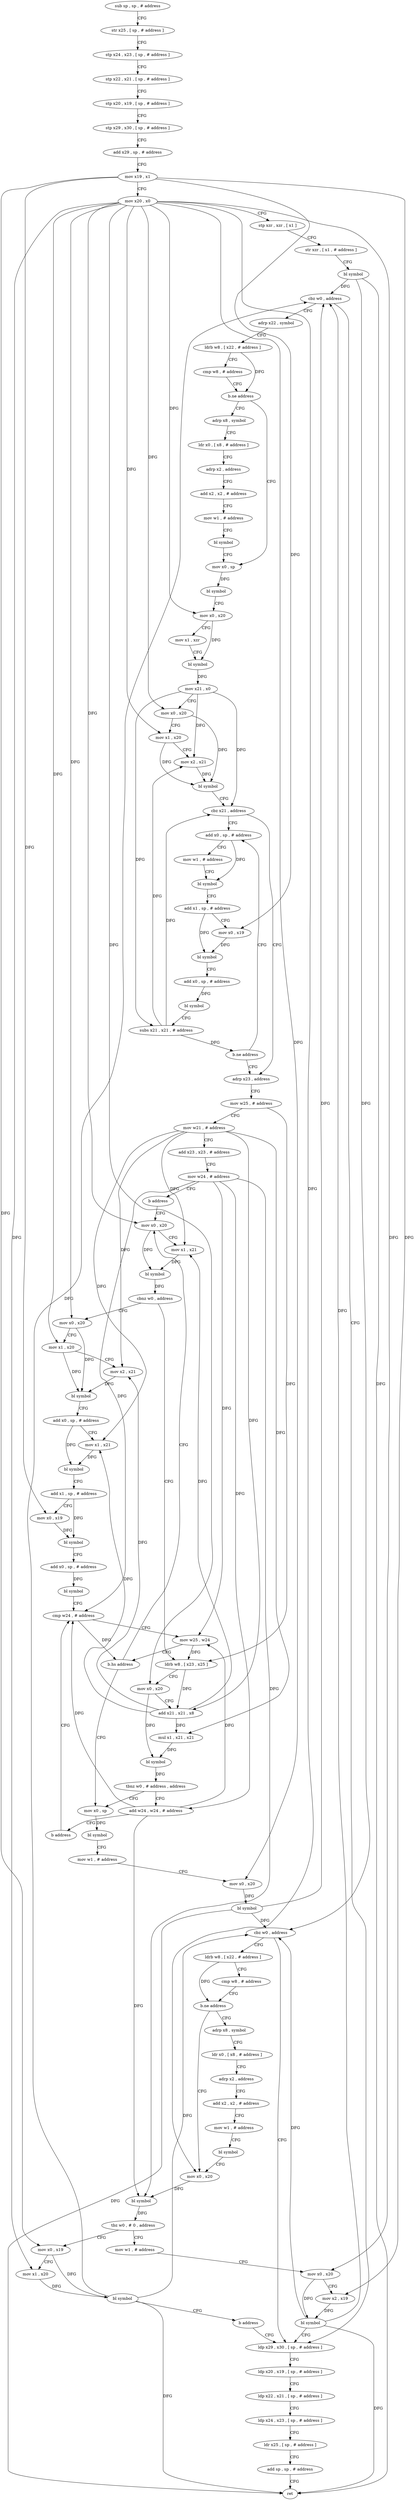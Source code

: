 digraph "func" {
"4203092" [label = "sub sp , sp , # address" ]
"4203096" [label = "str x25 , [ sp , # address ]" ]
"4203100" [label = "stp x24 , x23 , [ sp , # address ]" ]
"4203104" [label = "stp x22 , x21 , [ sp , # address ]" ]
"4203108" [label = "stp x20 , x19 , [ sp , # address ]" ]
"4203112" [label = "stp x29 , x30 , [ sp , # address ]" ]
"4203116" [label = "add x29 , sp , # address" ]
"4203120" [label = "mov x19 , x1" ]
"4203124" [label = "mov x20 , x0" ]
"4203128" [label = "stp xzr , xzr , [ x1 ]" ]
"4203132" [label = "str xzr , [ x1 , # address ]" ]
"4203136" [label = "bl symbol" ]
"4203140" [label = "cbz w0 , address" ]
"4203504" [label = "ldp x29 , x30 , [ sp , # address ]" ]
"4203144" [label = "adrp x22 , symbol" ]
"4203508" [label = "ldp x20 , x19 , [ sp , # address ]" ]
"4203512" [label = "ldp x22 , x21 , [ sp , # address ]" ]
"4203516" [label = "ldp x24 , x23 , [ sp , # address ]" ]
"4203520" [label = "ldr x25 , [ sp , # address ]" ]
"4203524" [label = "add sp , sp , # address" ]
"4203528" [label = "ret" ]
"4203148" [label = "ldrb w8 , [ x22 , # address ]" ]
"4203152" [label = "cmp w8 , # address" ]
"4203156" [label = "b.ne address" ]
"4203184" [label = "mov x0 , sp" ]
"4203160" [label = "adrp x8 , symbol" ]
"4203188" [label = "bl symbol" ]
"4203192" [label = "mov x0 , x20" ]
"4203196" [label = "mov x1 , xzr" ]
"4203200" [label = "bl symbol" ]
"4203204" [label = "mov x21 , x0" ]
"4203208" [label = "mov x0 , x20" ]
"4203212" [label = "mov x1 , x20" ]
"4203216" [label = "mov x2 , x21" ]
"4203220" [label = "bl symbol" ]
"4203224" [label = "cbz x21 , address" ]
"4203268" [label = "adrp x23 , address" ]
"4203228" [label = "add x0 , sp , # address" ]
"4203164" [label = "ldr x0 , [ x8 , # address ]" ]
"4203168" [label = "adrp x2 , address" ]
"4203172" [label = "add x2 , x2 , # address" ]
"4203176" [label = "mov w1 , # address" ]
"4203180" [label = "bl symbol" ]
"4203272" [label = "mov w25 , # address" ]
"4203276" [label = "mov w21 , # address" ]
"4203280" [label = "add x23 , x23 , # address" ]
"4203284" [label = "mov w24 , # address" ]
"4203288" [label = "b address" ]
"4203352" [label = "mov x0 , x20" ]
"4203232" [label = "mov w1 , # address" ]
"4203236" [label = "bl symbol" ]
"4203240" [label = "add x1 , sp , # address" ]
"4203244" [label = "mov x0 , x19" ]
"4203248" [label = "bl symbol" ]
"4203252" [label = "add x0 , sp , # address" ]
"4203256" [label = "bl symbol" ]
"4203260" [label = "subs x21 , x21 , # address" ]
"4203264" [label = "b.ne address" ]
"4203356" [label = "mov x1 , x21" ]
"4203360" [label = "bl symbol" ]
"4203364" [label = "cbnz w0 , address" ]
"4203292" [label = "mov x0 , x20" ]
"4203368" [label = "ldrb w8 , [ x23 , x25 ]" ]
"4203296" [label = "mov x1 , x20" ]
"4203300" [label = "mov x2 , x21" ]
"4203304" [label = "bl symbol" ]
"4203308" [label = "add x0 , sp , # address" ]
"4203312" [label = "mov x1 , x21" ]
"4203316" [label = "bl symbol" ]
"4203320" [label = "add x1 , sp , # address" ]
"4203324" [label = "mov x0 , x19" ]
"4203328" [label = "bl symbol" ]
"4203332" [label = "add x0 , sp , # address" ]
"4203336" [label = "bl symbol" ]
"4203340" [label = "cmp w24 , # address" ]
"4203372" [label = "mov x0 , x20" ]
"4203376" [label = "add x21 , x21 , x8" ]
"4203380" [label = "mul x1 , x21 , x21" ]
"4203384" [label = "bl symbol" ]
"4203388" [label = "tbnz w0 , # address , address" ]
"4203400" [label = "mov x0 , sp" ]
"4203392" [label = "add w24 , w24 , # address" ]
"4203404" [label = "bl symbol" ]
"4203408" [label = "mov w1 , # address" ]
"4203412" [label = "mov x0 , x20" ]
"4203416" [label = "bl symbol" ]
"4203420" [label = "cbz w0 , address" ]
"4203424" [label = "ldrb w8 , [ x22 , # address ]" ]
"4203396" [label = "b address" ]
"4203428" [label = "cmp w8 , # address" ]
"4203432" [label = "b.ne address" ]
"4203460" [label = "mov x0 , x20" ]
"4203436" [label = "adrp x8 , symbol" ]
"4203344" [label = "mov w25 , w24" ]
"4203348" [label = "b.hs address" ]
"4203464" [label = "bl symbol" ]
"4203468" [label = "tbz w0 , # 0 , address" ]
"4203488" [label = "mov w1 , # address" ]
"4203472" [label = "mov x0 , x19" ]
"4203440" [label = "ldr x0 , [ x8 , # address ]" ]
"4203444" [label = "adrp x2 , address" ]
"4203448" [label = "add x2 , x2 , # address" ]
"4203452" [label = "mov w1 , # address" ]
"4203456" [label = "bl symbol" ]
"4203492" [label = "mov x0 , x20" ]
"4203496" [label = "mov x2 , x19" ]
"4203500" [label = "bl symbol" ]
"4203476" [label = "mov x1 , x20" ]
"4203480" [label = "bl symbol" ]
"4203484" [label = "b address" ]
"4203092" -> "4203096" [ label = "CFG" ]
"4203096" -> "4203100" [ label = "CFG" ]
"4203100" -> "4203104" [ label = "CFG" ]
"4203104" -> "4203108" [ label = "CFG" ]
"4203108" -> "4203112" [ label = "CFG" ]
"4203112" -> "4203116" [ label = "CFG" ]
"4203116" -> "4203120" [ label = "CFG" ]
"4203120" -> "4203124" [ label = "CFG" ]
"4203120" -> "4203244" [ label = "DFG" ]
"4203120" -> "4203324" [ label = "DFG" ]
"4203120" -> "4203496" [ label = "DFG" ]
"4203120" -> "4203472" [ label = "DFG" ]
"4203124" -> "4203128" [ label = "CFG" ]
"4203124" -> "4203192" [ label = "DFG" ]
"4203124" -> "4203208" [ label = "DFG" ]
"4203124" -> "4203212" [ label = "DFG" ]
"4203124" -> "4203352" [ label = "DFG" ]
"4203124" -> "4203292" [ label = "DFG" ]
"4203124" -> "4203296" [ label = "DFG" ]
"4203124" -> "4203372" [ label = "DFG" ]
"4203124" -> "4203412" [ label = "DFG" ]
"4203124" -> "4203460" [ label = "DFG" ]
"4203124" -> "4203492" [ label = "DFG" ]
"4203124" -> "4203476" [ label = "DFG" ]
"4203128" -> "4203132" [ label = "CFG" ]
"4203132" -> "4203136" [ label = "CFG" ]
"4203136" -> "4203140" [ label = "DFG" ]
"4203136" -> "4203528" [ label = "DFG" ]
"4203136" -> "4203420" [ label = "DFG" ]
"4203140" -> "4203504" [ label = "CFG" ]
"4203140" -> "4203144" [ label = "CFG" ]
"4203504" -> "4203508" [ label = "CFG" ]
"4203144" -> "4203148" [ label = "CFG" ]
"4203508" -> "4203512" [ label = "CFG" ]
"4203512" -> "4203516" [ label = "CFG" ]
"4203516" -> "4203520" [ label = "CFG" ]
"4203520" -> "4203524" [ label = "CFG" ]
"4203524" -> "4203528" [ label = "CFG" ]
"4203148" -> "4203152" [ label = "CFG" ]
"4203148" -> "4203156" [ label = "DFG" ]
"4203152" -> "4203156" [ label = "CFG" ]
"4203156" -> "4203184" [ label = "CFG" ]
"4203156" -> "4203160" [ label = "CFG" ]
"4203184" -> "4203188" [ label = "DFG" ]
"4203160" -> "4203164" [ label = "CFG" ]
"4203188" -> "4203192" [ label = "CFG" ]
"4203192" -> "4203196" [ label = "CFG" ]
"4203192" -> "4203200" [ label = "DFG" ]
"4203196" -> "4203200" [ label = "CFG" ]
"4203200" -> "4203204" [ label = "DFG" ]
"4203204" -> "4203208" [ label = "CFG" ]
"4203204" -> "4203216" [ label = "DFG" ]
"4203204" -> "4203224" [ label = "DFG" ]
"4203204" -> "4203260" [ label = "DFG" ]
"4203208" -> "4203212" [ label = "CFG" ]
"4203208" -> "4203220" [ label = "DFG" ]
"4203212" -> "4203216" [ label = "CFG" ]
"4203212" -> "4203220" [ label = "DFG" ]
"4203216" -> "4203220" [ label = "DFG" ]
"4203220" -> "4203224" [ label = "CFG" ]
"4203224" -> "4203268" [ label = "CFG" ]
"4203224" -> "4203228" [ label = "CFG" ]
"4203268" -> "4203272" [ label = "CFG" ]
"4203228" -> "4203232" [ label = "CFG" ]
"4203228" -> "4203236" [ label = "DFG" ]
"4203164" -> "4203168" [ label = "CFG" ]
"4203168" -> "4203172" [ label = "CFG" ]
"4203172" -> "4203176" [ label = "CFG" ]
"4203176" -> "4203180" [ label = "CFG" ]
"4203180" -> "4203184" [ label = "CFG" ]
"4203272" -> "4203276" [ label = "CFG" ]
"4203272" -> "4203368" [ label = "DFG" ]
"4203276" -> "4203280" [ label = "CFG" ]
"4203276" -> "4203356" [ label = "DFG" ]
"4203276" -> "4203300" [ label = "DFG" ]
"4203276" -> "4203312" [ label = "DFG" ]
"4203276" -> "4203376" [ label = "DFG" ]
"4203276" -> "4203380" [ label = "DFG" ]
"4203280" -> "4203284" [ label = "CFG" ]
"4203284" -> "4203288" [ label = "CFG" ]
"4203284" -> "4203340" [ label = "DFG" ]
"4203284" -> "4203344" [ label = "DFG" ]
"4203284" -> "4203392" [ label = "DFG" ]
"4203284" -> "4203464" [ label = "DFG" ]
"4203288" -> "4203352" [ label = "CFG" ]
"4203352" -> "4203356" [ label = "CFG" ]
"4203352" -> "4203360" [ label = "DFG" ]
"4203232" -> "4203236" [ label = "CFG" ]
"4203236" -> "4203240" [ label = "CFG" ]
"4203240" -> "4203244" [ label = "CFG" ]
"4203240" -> "4203248" [ label = "DFG" ]
"4203244" -> "4203248" [ label = "DFG" ]
"4203248" -> "4203252" [ label = "CFG" ]
"4203252" -> "4203256" [ label = "DFG" ]
"4203256" -> "4203260" [ label = "CFG" ]
"4203260" -> "4203264" [ label = "DFG" ]
"4203260" -> "4203216" [ label = "DFG" ]
"4203260" -> "4203224" [ label = "DFG" ]
"4203264" -> "4203228" [ label = "CFG" ]
"4203264" -> "4203268" [ label = "CFG" ]
"4203356" -> "4203360" [ label = "DFG" ]
"4203360" -> "4203364" [ label = "DFG" ]
"4203364" -> "4203292" [ label = "CFG" ]
"4203364" -> "4203368" [ label = "CFG" ]
"4203292" -> "4203296" [ label = "CFG" ]
"4203292" -> "4203304" [ label = "DFG" ]
"4203368" -> "4203372" [ label = "CFG" ]
"4203368" -> "4203376" [ label = "DFG" ]
"4203296" -> "4203300" [ label = "CFG" ]
"4203296" -> "4203304" [ label = "DFG" ]
"4203300" -> "4203304" [ label = "DFG" ]
"4203304" -> "4203308" [ label = "CFG" ]
"4203308" -> "4203312" [ label = "CFG" ]
"4203308" -> "4203316" [ label = "DFG" ]
"4203312" -> "4203316" [ label = "DFG" ]
"4203316" -> "4203320" [ label = "CFG" ]
"4203320" -> "4203324" [ label = "CFG" ]
"4203320" -> "4203328" [ label = "DFG" ]
"4203324" -> "4203328" [ label = "DFG" ]
"4203328" -> "4203332" [ label = "CFG" ]
"4203332" -> "4203336" [ label = "DFG" ]
"4203336" -> "4203340" [ label = "CFG" ]
"4203340" -> "4203344" [ label = "CFG" ]
"4203340" -> "4203348" [ label = "DFG" ]
"4203372" -> "4203376" [ label = "CFG" ]
"4203372" -> "4203384" [ label = "DFG" ]
"4203376" -> "4203380" [ label = "DFG" ]
"4203376" -> "4203356" [ label = "DFG" ]
"4203376" -> "4203300" [ label = "DFG" ]
"4203376" -> "4203312" [ label = "DFG" ]
"4203380" -> "4203384" [ label = "DFG" ]
"4203384" -> "4203388" [ label = "DFG" ]
"4203388" -> "4203400" [ label = "CFG" ]
"4203388" -> "4203392" [ label = "CFG" ]
"4203400" -> "4203404" [ label = "DFG" ]
"4203392" -> "4203396" [ label = "CFG" ]
"4203392" -> "4203340" [ label = "DFG" ]
"4203392" -> "4203344" [ label = "DFG" ]
"4203392" -> "4203464" [ label = "DFG" ]
"4203404" -> "4203408" [ label = "CFG" ]
"4203408" -> "4203412" [ label = "CFG" ]
"4203412" -> "4203416" [ label = "DFG" ]
"4203416" -> "4203420" [ label = "DFG" ]
"4203416" -> "4203140" [ label = "DFG" ]
"4203416" -> "4203528" [ label = "DFG" ]
"4203420" -> "4203504" [ label = "CFG" ]
"4203420" -> "4203424" [ label = "CFG" ]
"4203424" -> "4203428" [ label = "CFG" ]
"4203424" -> "4203432" [ label = "DFG" ]
"4203396" -> "4203340" [ label = "CFG" ]
"4203428" -> "4203432" [ label = "CFG" ]
"4203432" -> "4203460" [ label = "CFG" ]
"4203432" -> "4203436" [ label = "CFG" ]
"4203460" -> "4203464" [ label = "DFG" ]
"4203436" -> "4203440" [ label = "CFG" ]
"4203344" -> "4203348" [ label = "CFG" ]
"4203344" -> "4203368" [ label = "DFG" ]
"4203348" -> "4203400" [ label = "CFG" ]
"4203348" -> "4203352" [ label = "CFG" ]
"4203464" -> "4203468" [ label = "DFG" ]
"4203468" -> "4203488" [ label = "CFG" ]
"4203468" -> "4203472" [ label = "CFG" ]
"4203488" -> "4203492" [ label = "CFG" ]
"4203472" -> "4203476" [ label = "CFG" ]
"4203472" -> "4203480" [ label = "DFG" ]
"4203440" -> "4203444" [ label = "CFG" ]
"4203444" -> "4203448" [ label = "CFG" ]
"4203448" -> "4203452" [ label = "CFG" ]
"4203452" -> "4203456" [ label = "CFG" ]
"4203456" -> "4203460" [ label = "CFG" ]
"4203492" -> "4203496" [ label = "CFG" ]
"4203492" -> "4203500" [ label = "DFG" ]
"4203496" -> "4203500" [ label = "DFG" ]
"4203500" -> "4203504" [ label = "CFG" ]
"4203500" -> "4203140" [ label = "DFG" ]
"4203500" -> "4203420" [ label = "DFG" ]
"4203500" -> "4203528" [ label = "DFG" ]
"4203476" -> "4203480" [ label = "DFG" ]
"4203480" -> "4203484" [ label = "CFG" ]
"4203480" -> "4203140" [ label = "DFG" ]
"4203480" -> "4203420" [ label = "DFG" ]
"4203480" -> "4203528" [ label = "DFG" ]
"4203484" -> "4203504" [ label = "CFG" ]
}
